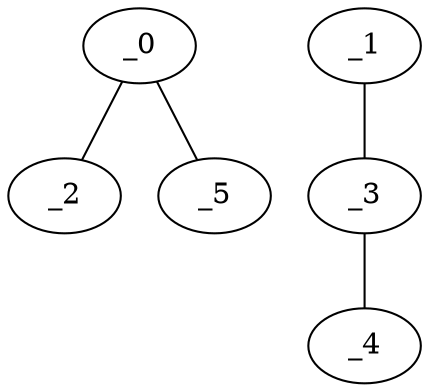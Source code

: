 graph KP1_0104 {
	_0	 [x="0.73",
		y="2.87"];
	_2	 [x="0.795507",
		y="0.674948"];
	_0 -- _2;
	_5	 [x="2.89065",
		y="0.440697"];
	_0 -- _5;
	_1	 [x="1.9715",
		y="2.74231"];
	_3	 [x="0.595299",
		y="1.67985"];
	_1 -- _3;
	_4	 [x="1.83907",
		y="0.700042"];
	_3 -- _4;
}
